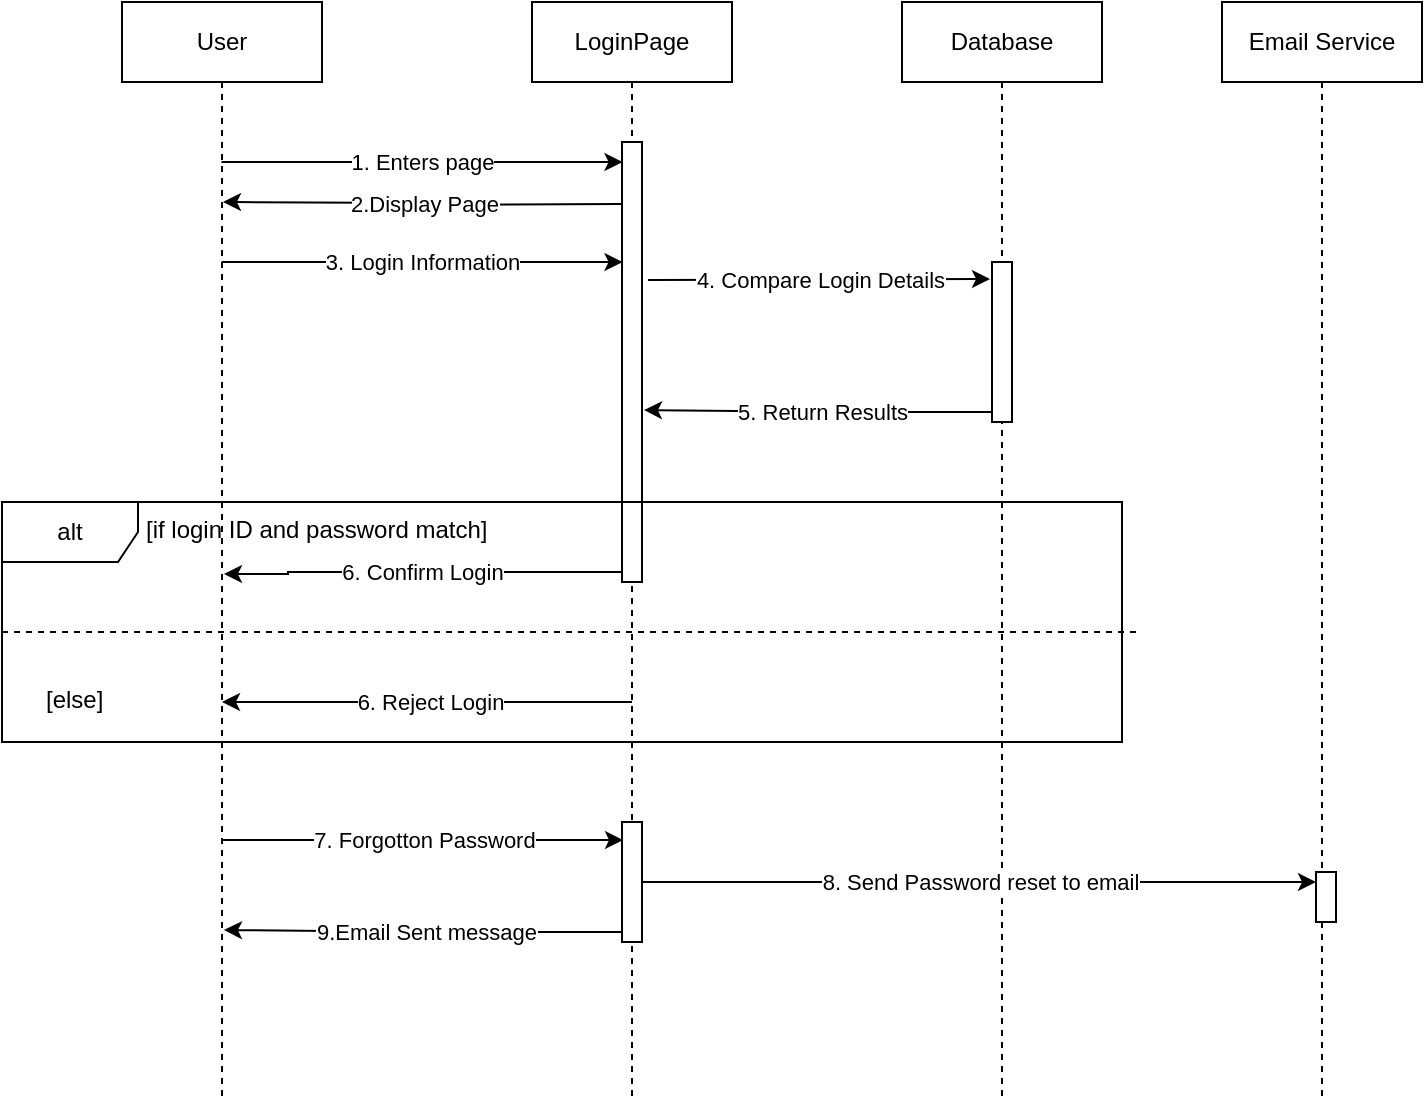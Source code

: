 <mxfile version="26.0.16">
  <diagram name="Page-1" id="sBuq5ZvAdyzZkAi1mOIm">
    <mxGraphModel dx="1018" dy="1195" grid="1" gridSize="10" guides="1" tooltips="1" connect="1" arrows="1" fold="1" page="1" pageScale="1" pageWidth="850" pageHeight="1100" math="0" shadow="0">
      <root>
        <mxCell id="0" />
        <mxCell id="1" parent="0" />
        <mxCell id="VcI97tIodNVsf4wp7b5e-1" value="User" style="shape=umlLifeline;perimeter=lifelinePerimeter;whiteSpace=wrap;html=1;container=1;dropTarget=0;collapsible=0;recursiveResize=0;outlineConnect=0;portConstraint=eastwest;newEdgeStyle={&quot;edgeStyle&quot;:&quot;elbowEdgeStyle&quot;,&quot;elbow&quot;:&quot;vertical&quot;,&quot;curved&quot;:0,&quot;rounded&quot;:0};" parent="1" vertex="1">
          <mxGeometry x="170" y="130" width="100" height="550" as="geometry" />
        </mxCell>
        <mxCell id="VcI97tIodNVsf4wp7b5e-2" value="LoginPage" style="shape=umlLifeline;perimeter=lifelinePerimeter;whiteSpace=wrap;html=1;container=1;dropTarget=0;collapsible=0;recursiveResize=0;outlineConnect=0;portConstraint=eastwest;newEdgeStyle={&quot;edgeStyle&quot;:&quot;elbowEdgeStyle&quot;,&quot;elbow&quot;:&quot;vertical&quot;,&quot;curved&quot;:0,&quot;rounded&quot;:0};" parent="1" vertex="1">
          <mxGeometry x="375" y="130" width="100" height="550" as="geometry" />
        </mxCell>
        <mxCell id="VcI97tIodNVsf4wp7b5e-13" value="6. Confirm Login" style="edgeStyle=orthogonalEdgeStyle;rounded=0;orthogonalLoop=1;jettySize=auto;html=1;curved=0;exitX=0;exitY=1;exitDx=0;exitDy=-5;exitPerimeter=0;" parent="VcI97tIodNVsf4wp7b5e-2" source="VcI97tIodNVsf4wp7b5e-7" edge="1">
          <mxGeometry relative="1" as="geometry">
            <mxPoint x="-154" y="286" as="targetPoint" />
            <Array as="points">
              <mxPoint x="-122" y="285" />
            </Array>
          </mxGeometry>
        </mxCell>
        <mxCell id="VcI97tIodNVsf4wp7b5e-7" value="" style="html=1;points=[[0,0,0,0,5],[0,1,0,0,-5],[1,0,0,0,5],[1,1,0,0,-5]];perimeter=orthogonalPerimeter;outlineConnect=0;targetShapes=umlLifeline;portConstraint=eastwest;newEdgeStyle={&quot;curved&quot;:0,&quot;rounded&quot;:0};" parent="VcI97tIodNVsf4wp7b5e-2" vertex="1">
          <mxGeometry x="45" y="70" width="10" height="220" as="geometry" />
        </mxCell>
        <mxCell id="bIxLQvqSDRtv8phHcned-1" value="" style="html=1;points=[[0,0,0,0,5],[0,1,0,0,-5],[1,0,0,0,5],[1,1,0,0,-5]];perimeter=orthogonalPerimeter;outlineConnect=0;targetShapes=umlLifeline;portConstraint=eastwest;newEdgeStyle={&quot;curved&quot;:0,&quot;rounded&quot;:0};" vertex="1" parent="VcI97tIodNVsf4wp7b5e-2">
          <mxGeometry x="45" y="410" width="10" height="60" as="geometry" />
        </mxCell>
        <mxCell id="VcI97tIodNVsf4wp7b5e-8" value="3. Login Information" style="edgeStyle=elbowEdgeStyle;rounded=0;orthogonalLoop=1;jettySize=auto;html=1;elbow=horizontal;curved=0;entryX=0;entryY=0;entryDx=0;entryDy=5;entryPerimeter=0;" parent="1" edge="1">
          <mxGeometry x="-0.003" relative="1" as="geometry">
            <mxPoint x="219.75" y="260" as="sourcePoint" />
            <mxPoint x="420.25" y="260" as="targetPoint" />
            <mxPoint as="offset" />
          </mxGeometry>
        </mxCell>
        <mxCell id="VcI97tIodNVsf4wp7b5e-9" value="Database" style="shape=umlLifeline;perimeter=lifelinePerimeter;whiteSpace=wrap;html=1;container=1;dropTarget=0;collapsible=0;recursiveResize=0;outlineConnect=0;portConstraint=eastwest;newEdgeStyle={&quot;edgeStyle&quot;:&quot;elbowEdgeStyle&quot;,&quot;elbow&quot;:&quot;vertical&quot;,&quot;curved&quot;:0,&quot;rounded&quot;:0};" parent="1" vertex="1">
          <mxGeometry x="560" y="130" width="100" height="550" as="geometry" />
        </mxCell>
        <mxCell id="VcI97tIodNVsf4wp7b5e-10" value="" style="html=1;points=[[0,0,0,0,5],[0,1,0,0,-5],[1,0,0,0,5],[1,1,0,0,-5]];perimeter=orthogonalPerimeter;outlineConnect=0;targetShapes=umlLifeline;portConstraint=eastwest;newEdgeStyle={&quot;curved&quot;:0,&quot;rounded&quot;:0};" parent="VcI97tIodNVsf4wp7b5e-9" vertex="1">
          <mxGeometry x="45" y="130" width="10" height="80" as="geometry" />
        </mxCell>
        <mxCell id="VcI97tIodNVsf4wp7b5e-14" value="alt" style="shape=umlFrame;whiteSpace=wrap;html=1;pointerEvents=0;recursiveResize=0;container=1;collapsible=0;width=68;height=30;" parent="1" vertex="1">
          <mxGeometry x="110" y="380" width="560" height="120" as="geometry" />
        </mxCell>
        <mxCell id="VcI97tIodNVsf4wp7b5e-15" value="[if login ID and password match]" style="text;html=1;" parent="VcI97tIodNVsf4wp7b5e-14" vertex="1">
          <mxGeometry width="100" height="20" relative="1" as="geometry">
            <mxPoint x="70" as="offset" />
          </mxGeometry>
        </mxCell>
        <mxCell id="VcI97tIodNVsf4wp7b5e-16" value="[else]" style="line;strokeWidth=1;dashed=1;labelPosition=center;verticalLabelPosition=bottom;align=left;verticalAlign=top;spacingLeft=20;spacingTop=15;html=1;whiteSpace=wrap;" parent="VcI97tIodNVsf4wp7b5e-14" vertex="1">
          <mxGeometry y="60" width="570" height="10" as="geometry" />
        </mxCell>
        <mxCell id="VcI97tIodNVsf4wp7b5e-17" value="6. Reject Login" style="edgeStyle=orthogonalEdgeStyle;rounded=0;orthogonalLoop=1;jettySize=auto;html=1;curved=0;exitX=0;exitY=1;exitDx=0;exitDy=-5;exitPerimeter=0;" parent="VcI97tIodNVsf4wp7b5e-14" edge="1">
          <mxGeometry relative="1" as="geometry">
            <mxPoint x="110" y="100" as="targetPoint" />
            <mxPoint x="315" y="100" as="sourcePoint" />
            <mxPoint x="1" as="offset" />
          </mxGeometry>
        </mxCell>
        <mxCell id="VcI97tIodNVsf4wp7b5e-18" value="1. Enters page" style="edgeStyle=elbowEdgeStyle;rounded=0;orthogonalLoop=1;jettySize=auto;html=1;elbow=vertical;curved=0;entryX=0;entryY=0;entryDx=0;entryDy=5;entryPerimeter=0;" parent="1" edge="1">
          <mxGeometry relative="1" as="geometry">
            <mxPoint x="219.75" y="210" as="sourcePoint" />
            <mxPoint x="420.25" y="210" as="targetPoint" />
          </mxGeometry>
        </mxCell>
        <mxCell id="VcI97tIodNVsf4wp7b5e-19" value="2.Display Page" style="edgeStyle=orthogonalEdgeStyle;rounded=0;orthogonalLoop=1;jettySize=auto;html=1;curved=0;" parent="1" edge="1">
          <mxGeometry relative="1" as="geometry">
            <mxPoint x="220.5" y="230" as="targetPoint" />
            <mxPoint x="419.5" y="231" as="sourcePoint" />
          </mxGeometry>
        </mxCell>
        <mxCell id="VcI97tIodNVsf4wp7b5e-20" value="4. Compare Login Details" style="edgeStyle=elbowEdgeStyle;rounded=0;orthogonalLoop=1;jettySize=auto;html=1;elbow=vertical;curved=0;" parent="1" edge="1">
          <mxGeometry relative="1" as="geometry">
            <mxPoint x="433" y="269" as="sourcePoint" />
            <mxPoint x="604" y="268" as="targetPoint" />
          </mxGeometry>
        </mxCell>
        <mxCell id="VcI97tIodNVsf4wp7b5e-12" value="5. Return Results" style="edgeStyle=orthogonalEdgeStyle;rounded=0;orthogonalLoop=1;jettySize=auto;html=1;curved=0;exitX=0;exitY=1;exitDx=0;exitDy=-5;exitPerimeter=0;" parent="1" source="VcI97tIodNVsf4wp7b5e-10" edge="1">
          <mxGeometry x="-0.003" relative="1" as="geometry">
            <mxPoint x="431" y="334" as="targetPoint" />
            <Array as="points" />
            <mxPoint x="1" as="offset" />
          </mxGeometry>
        </mxCell>
        <mxCell id="bIxLQvqSDRtv8phHcned-2" value="7. Forgotton Password" style="edgeStyle=elbowEdgeStyle;rounded=0;orthogonalLoop=1;jettySize=auto;html=1;elbow=vertical;curved=0;entryX=0;entryY=0;entryDx=0;entryDy=5;entryPerimeter=0;" edge="1" parent="1">
          <mxGeometry relative="1" as="geometry">
            <mxPoint x="220" y="549" as="sourcePoint" />
            <mxPoint x="420.5" y="549" as="targetPoint" />
          </mxGeometry>
        </mxCell>
        <mxCell id="bIxLQvqSDRtv8phHcned-4" value="8. Send Password reset to email" style="edgeStyle=elbowEdgeStyle;rounded=0;orthogonalLoop=1;jettySize=auto;html=1;elbow=vertical;curved=0;entryX=0;entryY=0;entryDx=0;entryDy=5;entryPerimeter=0;" edge="1" parent="1" target="bIxLQvqSDRtv8phHcned-7">
          <mxGeometry relative="1" as="geometry">
            <mxPoint x="430" y="570" as="sourcePoint" />
            <mxPoint x="700" y="570" as="targetPoint" />
          </mxGeometry>
        </mxCell>
        <mxCell id="bIxLQvqSDRtv8phHcned-5" value="Email Service" style="shape=umlLifeline;perimeter=lifelinePerimeter;whiteSpace=wrap;html=1;container=1;dropTarget=0;collapsible=0;recursiveResize=0;outlineConnect=0;portConstraint=eastwest;newEdgeStyle={&quot;edgeStyle&quot;:&quot;elbowEdgeStyle&quot;,&quot;elbow&quot;:&quot;vertical&quot;,&quot;curved&quot;:0,&quot;rounded&quot;:0};" vertex="1" parent="1">
          <mxGeometry x="720" y="130" width="100" height="550" as="geometry" />
        </mxCell>
        <mxCell id="bIxLQvqSDRtv8phHcned-7" value="" style="html=1;points=[[0,0,0,0,5],[0,1,0,0,-5],[1,0,0,0,5],[1,1,0,0,-5]];perimeter=orthogonalPerimeter;outlineConnect=0;targetShapes=umlLifeline;portConstraint=eastwest;newEdgeStyle={&quot;curved&quot;:0,&quot;rounded&quot;:0};" vertex="1" parent="bIxLQvqSDRtv8phHcned-5">
          <mxGeometry x="47" y="435" width="10" height="25" as="geometry" />
        </mxCell>
        <mxCell id="bIxLQvqSDRtv8phHcned-10" value="9.Email Sent message" style="edgeStyle=orthogonalEdgeStyle;rounded=0;orthogonalLoop=1;jettySize=auto;html=1;curved=0;exitX=0;exitY=1;exitDx=0;exitDy=-5;exitPerimeter=0;" edge="1" parent="1" source="bIxLQvqSDRtv8phHcned-1">
          <mxGeometry x="-0.003" relative="1" as="geometry">
            <mxPoint x="221" y="594" as="targetPoint" />
            <Array as="points" />
            <mxPoint x="1" as="offset" />
            <mxPoint x="424" y="581" as="sourcePoint" />
          </mxGeometry>
        </mxCell>
      </root>
    </mxGraphModel>
  </diagram>
</mxfile>
